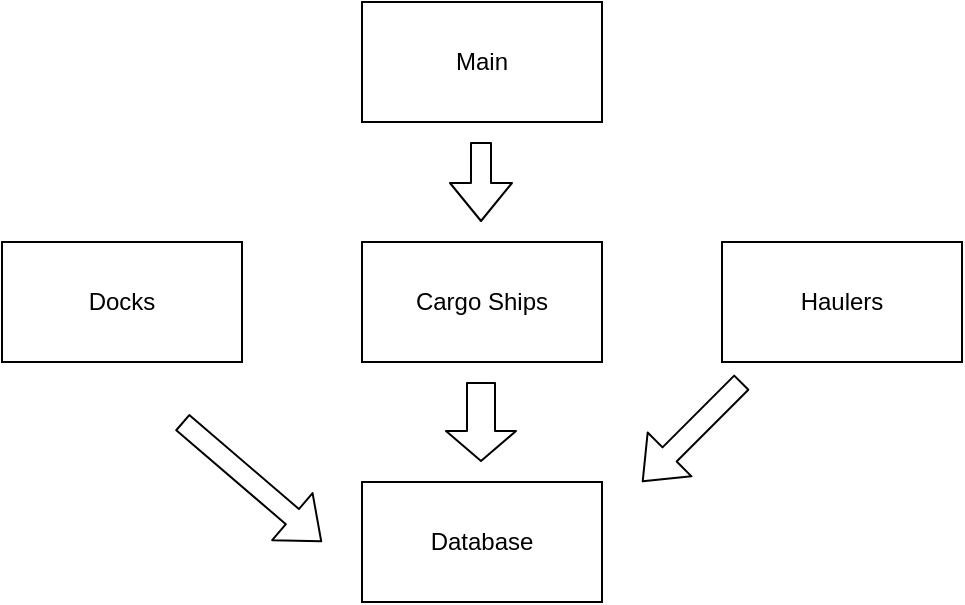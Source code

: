 <mxfile>
    <diagram id="zqzd1GOtBkhILEpSwYq0" name="Page-1">
        <mxGraphModel dx="879" dy="772" grid="1" gridSize="10" guides="1" tooltips="1" connect="1" arrows="1" fold="1" page="1" pageScale="1" pageWidth="850" pageHeight="1100" math="0" shadow="0">
            <root>
                <mxCell id="0"/>
                <mxCell id="1" parent="0"/>
                <mxCell id="2" value="Main" style="rounded=0;whiteSpace=wrap;html=1;" vertex="1" parent="1">
                    <mxGeometry x="260" y="80" width="120" height="60" as="geometry"/>
                </mxCell>
                <mxCell id="3" value="Docks" style="rounded=0;whiteSpace=wrap;html=1;" vertex="1" parent="1">
                    <mxGeometry x="80" y="200" width="120" height="60" as="geometry"/>
                </mxCell>
                <mxCell id="4" value="Cargo Ships" style="rounded=0;whiteSpace=wrap;html=1;" vertex="1" parent="1">
                    <mxGeometry x="260" y="200" width="120" height="60" as="geometry"/>
                </mxCell>
                <mxCell id="6" value="Haulers" style="rounded=0;whiteSpace=wrap;html=1;" vertex="1" parent="1">
                    <mxGeometry x="440" y="200" width="120" height="60" as="geometry"/>
                </mxCell>
                <mxCell id="7" value="Database" style="rounded=0;whiteSpace=wrap;html=1;" vertex="1" parent="1">
                    <mxGeometry x="260" y="320" width="120" height="60" as="geometry"/>
                </mxCell>
                <mxCell id="8" value="" style="shape=flexArrow;endArrow=classic;html=1;" edge="1" parent="1">
                    <mxGeometry width="50" height="50" relative="1" as="geometry">
                        <mxPoint x="170" y="290" as="sourcePoint"/>
                        <mxPoint x="240" y="350" as="targetPoint"/>
                    </mxGeometry>
                </mxCell>
                <mxCell id="9" value="" style="shape=flexArrow;endArrow=classic;html=1;width=14;endSize=4.67;" edge="1" parent="1">
                    <mxGeometry width="50" height="50" relative="1" as="geometry">
                        <mxPoint x="319.5" y="270" as="sourcePoint"/>
                        <mxPoint x="319.5" y="310" as="targetPoint"/>
                    </mxGeometry>
                </mxCell>
                <mxCell id="10" value="" style="shape=flexArrow;endArrow=classic;html=1;" edge="1" parent="1">
                    <mxGeometry width="50" height="50" relative="1" as="geometry">
                        <mxPoint x="450" y="270" as="sourcePoint"/>
                        <mxPoint x="400" y="320" as="targetPoint"/>
                    </mxGeometry>
                </mxCell>
                <mxCell id="11" value="" style="shape=flexArrow;endArrow=classic;html=1;" edge="1" parent="1">
                    <mxGeometry width="50" height="50" relative="1" as="geometry">
                        <mxPoint x="319.5" y="150" as="sourcePoint"/>
                        <mxPoint x="319.5" y="190" as="targetPoint"/>
                    </mxGeometry>
                </mxCell>
            </root>
        </mxGraphModel>
    </diagram>
</mxfile>